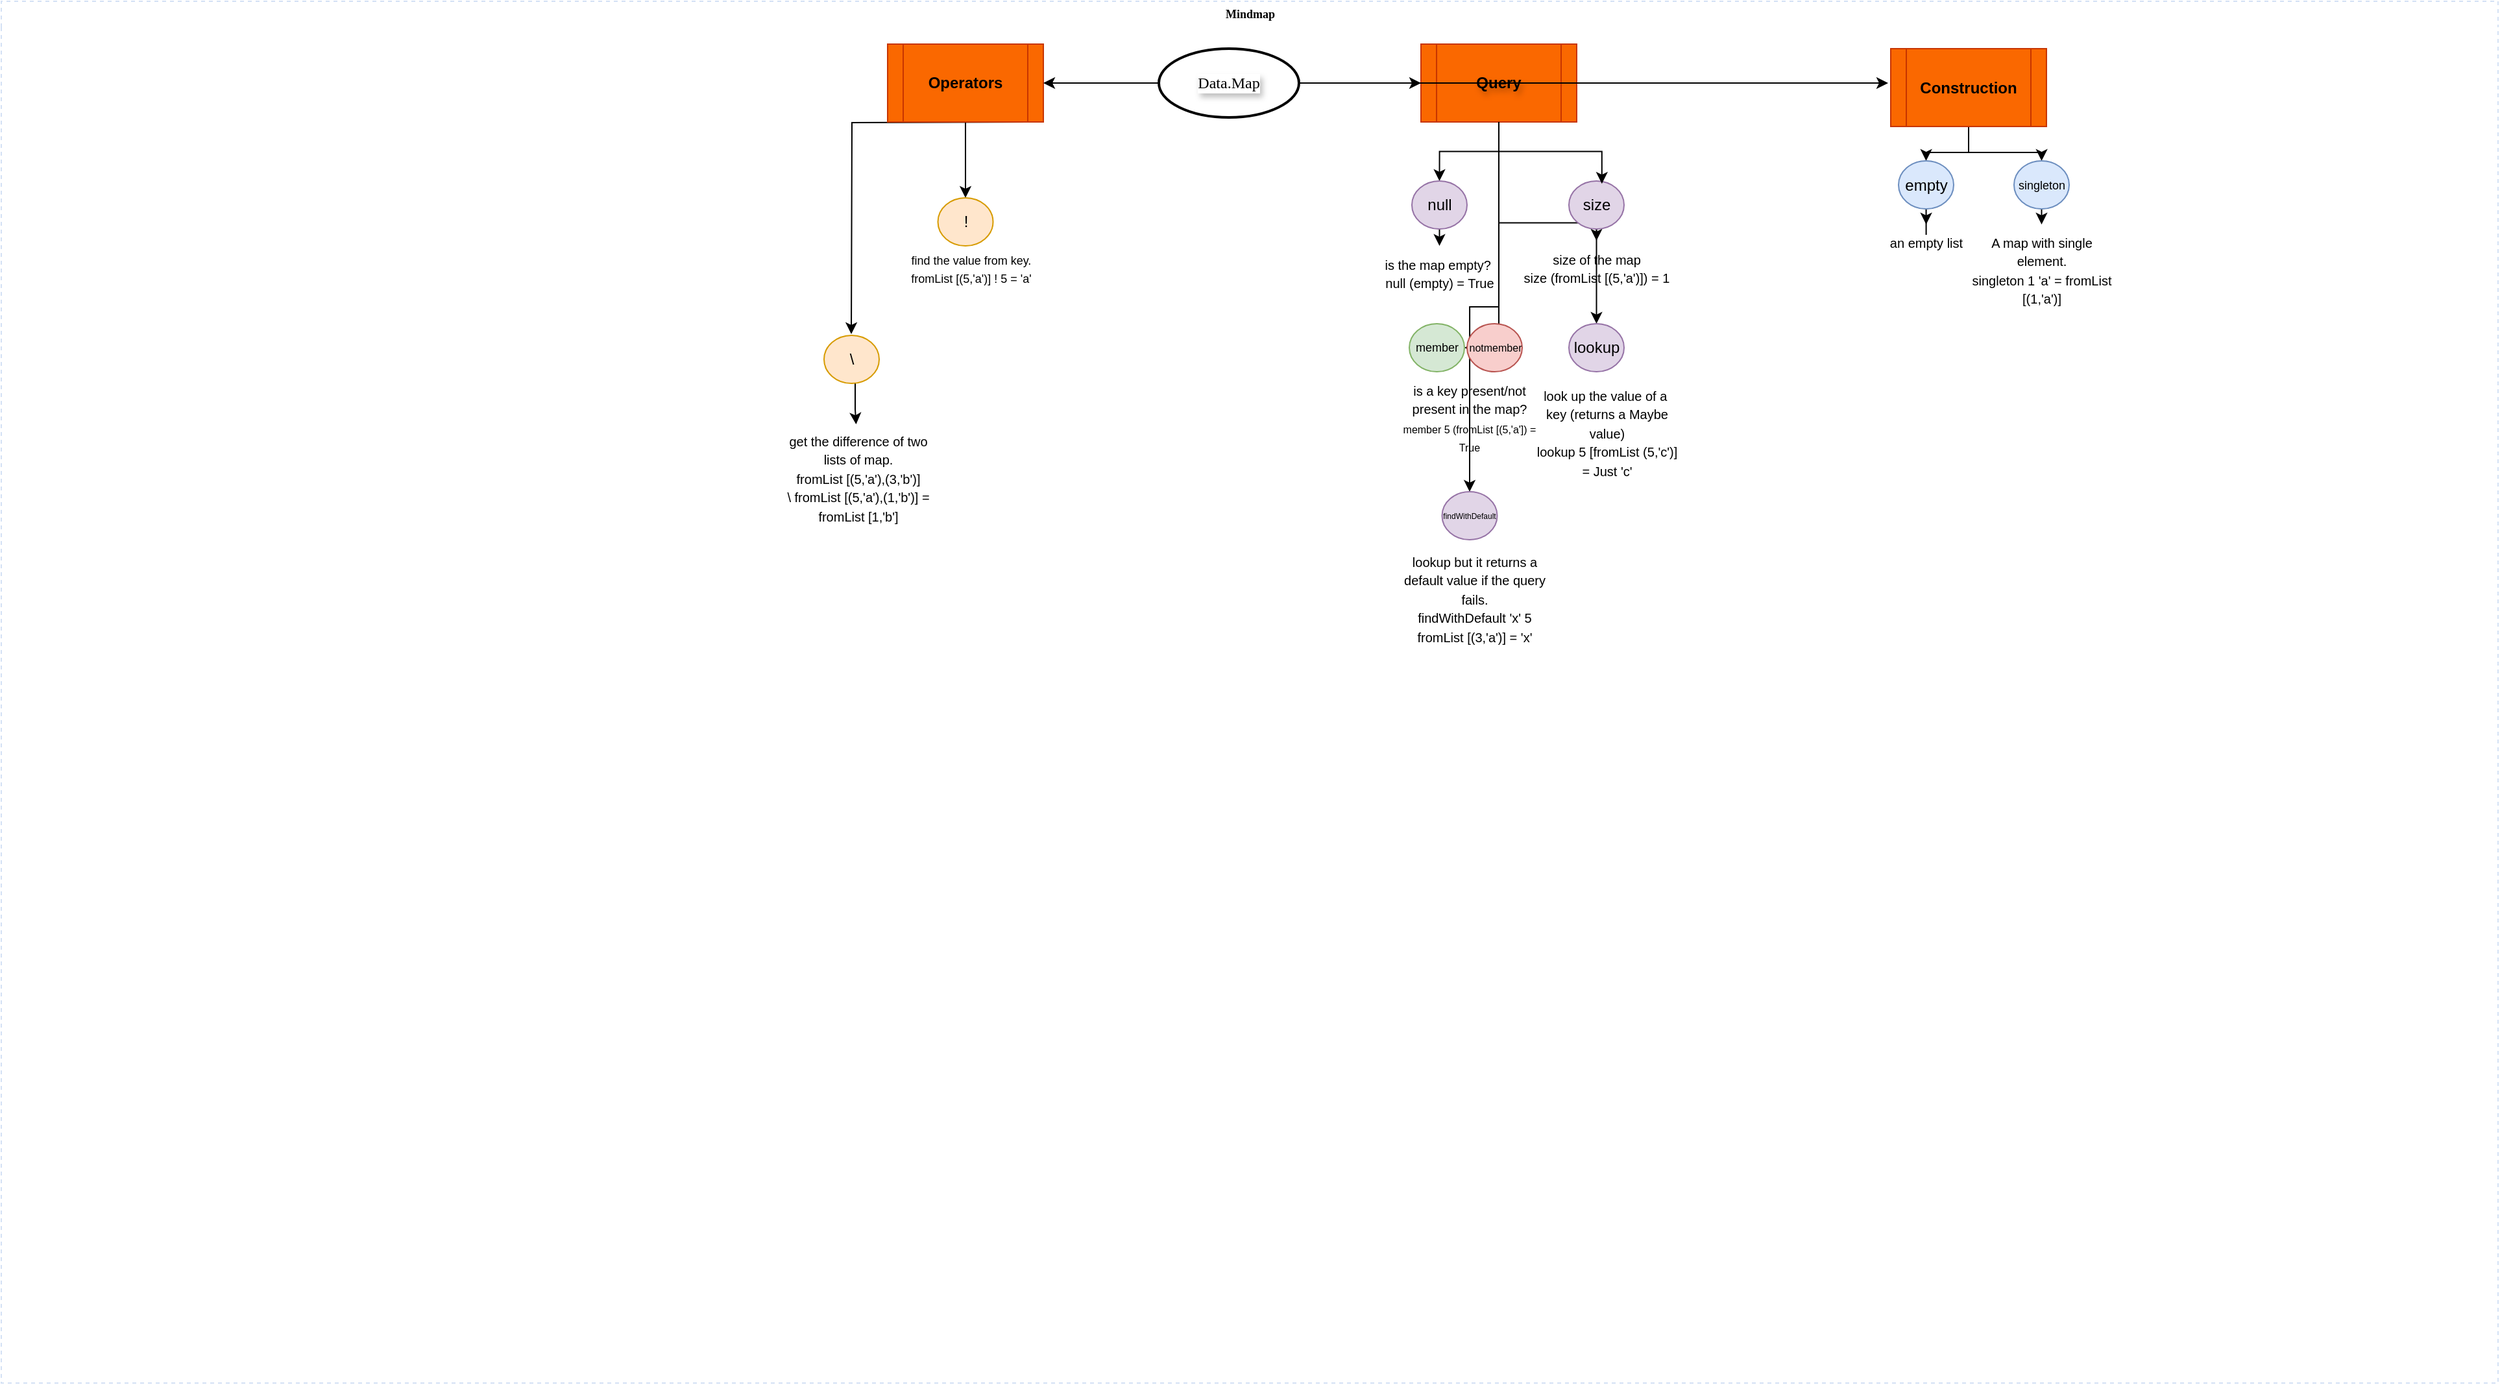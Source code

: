 <mxfile border="50" scale="3" compressed="false" locked="false" version="24.8.6">
  <diagram name="Blank" id="YmL12bMKpDGza6XwsDPr">
    <mxGraphModel dx="1313" dy="1218" grid="0" gridSize="10" guides="1" tooltips="1" connect="1" arrows="1" fold="1" page="0" pageScale="1" pageWidth="827" pageHeight="1169" background="none" math="1" shadow="0">
      <root>
        <mxCell id="X5NqExCQtvZxIxQ7pmgY-0" />
        <mxCell id="1" parent="X5NqExCQtvZxIxQ7pmgY-0" />
        <mxCell id="Gr0Zq-AI6Quabplr0KPa-179" value="Mindmap" style="swimlane;html=1;startSize=20;horizontal=1;containerType=tree;labelBackgroundColor=none;strokeColor=#D4E1F5;strokeWidth=1;fillColor=none;fontFamily=Comic Sans MS;fontSize=9;swimlaneLine=0;dashed=1;collapsible=0;" parent="1" vertex="1">
          <mxGeometry x="219" y="-200" width="1924" height="1065" as="geometry" />
        </mxCell>
        <mxCell id="AG7CsUv1BUj_aHWcoPG0-14" style="edgeStyle=orthogonalEdgeStyle;rounded=0;orthogonalLoop=1;jettySize=auto;html=1;" edge="1" parent="Gr0Zq-AI6Quabplr0KPa-179" source="Gr0Zq-AI6Quabplr0KPa-180" target="AG7CsUv1BUj_aHWcoPG0-15">
          <mxGeometry relative="1" as="geometry">
            <mxPoint x="1092.857" y="63" as="targetPoint" />
          </mxGeometry>
        </mxCell>
        <mxCell id="Gr0Zq-AI6Quabplr0KPa-180" value="&lt;font face=&quot;Comic Sans MS&quot;&gt;Data.Map&lt;/font&gt;" style="ellipse;whiteSpace=wrap;html=1;align=center;container=1;recursiveResize=0;treeFolding=1;strokeWidth=2;textShadow=1;labelBorderColor=none;labelBackgroundColor=default;" parent="Gr0Zq-AI6Quabplr0KPa-179" vertex="1">
          <mxGeometry x="892" y="36.5" width="108" height="53" as="geometry" />
        </mxCell>
        <mxCell id="AG7CsUv1BUj_aHWcoPG0-3" style="edgeStyle=orthogonalEdgeStyle;rounded=0;orthogonalLoop=1;jettySize=auto;html=1;entryX=0.5;entryY=0;entryDx=0;entryDy=0;" edge="1" parent="Gr0Zq-AI6Quabplr0KPa-179" source="AG7CsUv1BUj_aHWcoPG0-2" target="AG7CsUv1BUj_aHWcoPG0-4">
          <mxGeometry relative="1" as="geometry">
            <mxPoint x="743" y="122.833" as="targetPoint" />
          </mxGeometry>
        </mxCell>
        <mxCell id="AG7CsUv1BUj_aHWcoPG0-9" style="edgeStyle=orthogonalEdgeStyle;rounded=0;orthogonalLoop=1;jettySize=auto;html=1;exitX=0.5;exitY=1;exitDx=0;exitDy=0;" edge="1" parent="Gr0Zq-AI6Quabplr0KPa-179">
          <mxGeometry relative="1" as="geometry">
            <mxPoint x="655" y="256.5" as="targetPoint" />
            <mxPoint x="791.0" y="93" as="sourcePoint" />
          </mxGeometry>
        </mxCell>
        <mxCell id="AG7CsUv1BUj_aHWcoPG0-2" value="&lt;b&gt;Operators&lt;/b&gt;" style="shape=process;whiteSpace=wrap;html=1;backgroundOutline=1;fillColor=#fa6800;fontColor=#000000;strokeColor=#C73500;" vertex="1" parent="Gr0Zq-AI6Quabplr0KPa-179">
          <mxGeometry x="683" y="33" width="120" height="60" as="geometry" />
        </mxCell>
        <mxCell id="AG7CsUv1BUj_aHWcoPG0-1" style="edgeStyle=orthogonalEdgeStyle;rounded=0;orthogonalLoop=1;jettySize=auto;html=1;" edge="1" parent="Gr0Zq-AI6Quabplr0KPa-179" source="Gr0Zq-AI6Quabplr0KPa-180" target="AG7CsUv1BUj_aHWcoPG0-2">
          <mxGeometry relative="1" as="geometry">
            <mxPoint x="783" y="63" as="targetPoint" />
          </mxGeometry>
        </mxCell>
        <mxCell id="AG7CsUv1BUj_aHWcoPG0-4" value="!" style="ellipse;whiteSpace=wrap;html=1;fillColor=#ffe6cc;strokeColor=#d79b00;" vertex="1" parent="Gr0Zq-AI6Quabplr0KPa-179">
          <mxGeometry x="721.75" y="151.5" width="42.5" height="37" as="geometry" />
        </mxCell>
        <mxCell id="AG7CsUv1BUj_aHWcoPG0-8" value="&lt;font style=&quot;font-size: 9px;&quot;&gt;find the value from key.&lt;/font&gt;&lt;div&gt;&lt;font style=&quot;font-size: 9px;&quot;&gt;fromList [(5,&#39;a&#39;)] ! 5 = &#39;a&#39;&lt;/font&gt;&lt;/div&gt;" style="text;html=1;align=center;verticalAlign=top;whiteSpace=wrap;rounded=0;labelPosition=center;verticalLabelPosition=middle;" vertex="1" parent="Gr0Zq-AI6Quabplr0KPa-179">
          <mxGeometry x="688.5" y="184.5" width="117" height="60" as="geometry" />
        </mxCell>
        <mxCell id="AG7CsUv1BUj_aHWcoPG0-12" style="edgeStyle=orthogonalEdgeStyle;rounded=0;orthogonalLoop=1;jettySize=auto;html=1;entryX=0.485;entryY=0.026;entryDx=0;entryDy=0;entryPerimeter=0;" edge="1" parent="Gr0Zq-AI6Quabplr0KPa-179" source="AG7CsUv1BUj_aHWcoPG0-11" target="AG7CsUv1BUj_aHWcoPG0-13">
          <mxGeometry relative="1" as="geometry">
            <mxPoint x="655.25" y="326.333" as="targetPoint" />
            <Array as="points">
              <mxPoint x="658" y="314.5" />
              <mxPoint x="659" y="314.5" />
            </Array>
          </mxGeometry>
        </mxCell>
        <mxCell id="AG7CsUv1BUj_aHWcoPG0-11" value="\\" style="ellipse;whiteSpace=wrap;html=1;fillColor=#ffe6cc;strokeColor=#d79b00;" vertex="1" parent="Gr0Zq-AI6Quabplr0KPa-179">
          <mxGeometry x="634" y="257.5" width="42.5" height="37" as="geometry" />
        </mxCell>
        <mxCell id="AG7CsUv1BUj_aHWcoPG0-13" value="&lt;font size=&quot;1&quot;&gt;get the difference of two lists of map.&lt;/font&gt;&lt;div&gt;&lt;font size=&quot;1&quot;&gt;fromList [(5,&#39;a&#39;),(3,&#39;b&#39;)] \\&amp;nbsp;&lt;/font&gt;&lt;span style=&quot;font-size: x-small; background-color: initial;&quot;&gt;fromList [(5,&#39;a&#39;),(1,&#39;b&#39;)] = fromList [1,&#39;b&#39;]&lt;/span&gt;&lt;/div&gt;" style="text;html=1;align=center;verticalAlign=top;whiteSpace=wrap;rounded=0;labelPosition=center;verticalLabelPosition=middle;" vertex="1" parent="Gr0Zq-AI6Quabplr0KPa-179">
          <mxGeometry x="602" y="324.5" width="117" height="60" as="geometry" />
        </mxCell>
        <mxCell id="AG7CsUv1BUj_aHWcoPG0-20" style="edgeStyle=orthogonalEdgeStyle;rounded=0;orthogonalLoop=1;jettySize=auto;html=1;entryX=0.5;entryY=0;entryDx=0;entryDy=0;" edge="1" parent="Gr0Zq-AI6Quabplr0KPa-179" source="AG7CsUv1BUj_aHWcoPG0-15" target="AG7CsUv1BUj_aHWcoPG0-19">
          <mxGeometry relative="1" as="geometry" />
        </mxCell>
        <mxCell id="AG7CsUv1BUj_aHWcoPG0-34" style="edgeStyle=orthogonalEdgeStyle;rounded=0;orthogonalLoop=1;jettySize=auto;html=1;entryX=1;entryY=0.5;entryDx=0;entryDy=0;" edge="1" parent="Gr0Zq-AI6Quabplr0KPa-179" source="AG7CsUv1BUj_aHWcoPG0-15" target="AG7CsUv1BUj_aHWcoPG0-32">
          <mxGeometry relative="1" as="geometry" />
        </mxCell>
        <mxCell id="AG7CsUv1BUj_aHWcoPG0-41" style="edgeStyle=orthogonalEdgeStyle;rounded=0;orthogonalLoop=1;jettySize=auto;html=1;" edge="1" parent="Gr0Zq-AI6Quabplr0KPa-179" source="AG7CsUv1BUj_aHWcoPG0-15" target="AG7CsUv1BUj_aHWcoPG0-36">
          <mxGeometry relative="1" as="geometry" />
        </mxCell>
        <mxCell id="AG7CsUv1BUj_aHWcoPG0-43" style="edgeStyle=orthogonalEdgeStyle;rounded=0;orthogonalLoop=1;jettySize=auto;html=1;" edge="1" parent="Gr0Zq-AI6Quabplr0KPa-179" source="AG7CsUv1BUj_aHWcoPG0-15" target="AG7CsUv1BUj_aHWcoPG0-42">
          <mxGeometry relative="1" as="geometry" />
        </mxCell>
        <mxCell id="AG7CsUv1BUj_aHWcoPG0-15" value="&lt;b&gt;Query&lt;/b&gt;" style="shape=process;whiteSpace=wrap;html=1;backgroundOutline=1;fillColor=#fa6800;fontColor=#000000;strokeColor=#C73500;textShadow=1;" vertex="1" parent="Gr0Zq-AI6Quabplr0KPa-179">
          <mxGeometry x="1094" y="33" width="120" height="60" as="geometry" />
        </mxCell>
        <mxCell id="AG7CsUv1BUj_aHWcoPG0-23" style="edgeStyle=orthogonalEdgeStyle;rounded=0;orthogonalLoop=1;jettySize=auto;html=1;exitX=0.5;exitY=1;exitDx=0;exitDy=0;entryX=0.5;entryY=0;entryDx=0;entryDy=0;" edge="1" parent="Gr0Zq-AI6Quabplr0KPa-179" source="AG7CsUv1BUj_aHWcoPG0-19" target="AG7CsUv1BUj_aHWcoPG0-21">
          <mxGeometry relative="1" as="geometry" />
        </mxCell>
        <mxCell id="AG7CsUv1BUj_aHWcoPG0-19" value="null" style="ellipse;whiteSpace=wrap;html=1;fillColor=#e1d5e7;strokeColor=#9673a6;" vertex="1" parent="Gr0Zq-AI6Quabplr0KPa-179">
          <mxGeometry x="1087" y="138.5" width="42.5" height="37" as="geometry" />
        </mxCell>
        <mxCell id="AG7CsUv1BUj_aHWcoPG0-21" value="&lt;font size=&quot;1&quot;&gt;is the map empty?&amp;nbsp;&lt;/font&gt;&lt;div&gt;&lt;font size=&quot;1&quot;&gt;null (empty) = True&lt;/font&gt;&lt;/div&gt;" style="text;html=1;align=center;verticalAlign=top;whiteSpace=wrap;rounded=0;labelPosition=center;verticalLabelPosition=middle;" vertex="1" parent="Gr0Zq-AI6Quabplr0KPa-179">
          <mxGeometry x="1049.75" y="188.5" width="117" height="60" as="geometry" />
        </mxCell>
        <mxCell id="AG7CsUv1BUj_aHWcoPG0-30" style="edgeStyle=orthogonalEdgeStyle;rounded=0;orthogonalLoop=1;jettySize=auto;html=1;exitX=0.5;exitY=1;exitDx=0;exitDy=0;entryX=0.5;entryY=0;entryDx=0;entryDy=0;" edge="1" parent="Gr0Zq-AI6Quabplr0KPa-179" source="AG7CsUv1BUj_aHWcoPG0-24" target="AG7CsUv1BUj_aHWcoPG0-27">
          <mxGeometry relative="1" as="geometry" />
        </mxCell>
        <mxCell id="AG7CsUv1BUj_aHWcoPG0-24" value="size" style="ellipse;whiteSpace=wrap;html=1;fillColor=#e1d5e7;strokeColor=#9673a6;" vertex="1" parent="Gr0Zq-AI6Quabplr0KPa-179">
          <mxGeometry x="1208" y="138.5" width="42.5" height="37" as="geometry" />
        </mxCell>
        <mxCell id="AG7CsUv1BUj_aHWcoPG0-26" style="edgeStyle=orthogonalEdgeStyle;rounded=0;orthogonalLoop=1;jettySize=auto;html=1;entryX=0.598;entryY=0.057;entryDx=0;entryDy=0;entryPerimeter=0;" edge="1" parent="Gr0Zq-AI6Quabplr0KPa-179" source="AG7CsUv1BUj_aHWcoPG0-15" target="AG7CsUv1BUj_aHWcoPG0-24">
          <mxGeometry relative="1" as="geometry" />
        </mxCell>
        <mxCell id="AG7CsUv1BUj_aHWcoPG0-27" value="&lt;font size=&quot;1&quot;&gt;size of the map&lt;br&gt;size (fromList [(5,&#39;a&#39;)]) = 1&lt;/font&gt;" style="text;html=1;align=center;verticalAlign=top;whiteSpace=wrap;rounded=0;labelPosition=center;verticalLabelPosition=middle;" vertex="1" parent="Gr0Zq-AI6Quabplr0KPa-179">
          <mxGeometry x="1170.75" y="184.5" width="117" height="60" as="geometry" />
        </mxCell>
        <mxCell id="AG7CsUv1BUj_aHWcoPG0-32" value="member" style="ellipse;whiteSpace=wrap;html=1;fontSize=9;fillColor=#d5e8d4;strokeColor=#82b366;" vertex="1" parent="Gr0Zq-AI6Quabplr0KPa-179">
          <mxGeometry x="1085" y="248.5" width="42.5" height="37" as="geometry" />
        </mxCell>
        <mxCell id="AG7CsUv1BUj_aHWcoPG0-33" value="notmember" style="ellipse;whiteSpace=wrap;html=1;fontSize=8;fillColor=#f8cecc;strokeColor=#b85450;" vertex="1" parent="Gr0Zq-AI6Quabplr0KPa-179">
          <mxGeometry x="1129.5" y="248.5" width="42.5" height="37" as="geometry" />
        </mxCell>
        <mxCell id="AG7CsUv1BUj_aHWcoPG0-35" value="&lt;font size=&quot;1&quot;&gt;is a key present/not present in the map?&lt;/font&gt;&lt;div&gt;&lt;font style=&quot;font-size: 8px;&quot;&gt;member 5 (fromList [(5,&#39;a&#39;]) = True&lt;/font&gt;&lt;/div&gt;" style="text;html=1;align=center;verticalAlign=top;whiteSpace=wrap;rounded=0;labelPosition=center;verticalLabelPosition=middle;" vertex="1" parent="Gr0Zq-AI6Quabplr0KPa-179">
          <mxGeometry x="1073" y="285.5" width="117" height="60" as="geometry" />
        </mxCell>
        <mxCell id="AG7CsUv1BUj_aHWcoPG0-36" value="lookup" style="ellipse;whiteSpace=wrap;html=1;fillColor=#e1d5e7;strokeColor=#9673a6;" vertex="1" parent="Gr0Zq-AI6Quabplr0KPa-179">
          <mxGeometry x="1208" y="248.5" width="42.5" height="37" as="geometry" />
        </mxCell>
        <mxCell id="AG7CsUv1BUj_aHWcoPG0-37" value="&lt;font size=&quot;1&quot;&gt;look up the value of a&amp;nbsp; key (returns a Maybe value)&lt;/font&gt;&lt;div&gt;&lt;font size=&quot;1&quot;&gt;lookup 5 [fromList (5,&#39;c&#39;)] = Just &#39;c&#39;&lt;/font&gt;&lt;/div&gt;" style="text;html=1;align=center;verticalAlign=top;whiteSpace=wrap;rounded=0;labelPosition=center;verticalLabelPosition=middle;" vertex="1" parent="Gr0Zq-AI6Quabplr0KPa-179">
          <mxGeometry x="1179" y="289.5" width="117" height="60" as="geometry" />
        </mxCell>
        <mxCell id="AG7CsUv1BUj_aHWcoPG0-42" value="findWithDefault" style="ellipse;whiteSpace=wrap;html=1;fillColor=#e1d5e7;strokeColor=#9673a6;fontSize=6;" vertex="1" parent="Gr0Zq-AI6Quabplr0KPa-179">
          <mxGeometry x="1110.25" y="378" width="42.5" height="37" as="geometry" />
        </mxCell>
        <mxCell id="AG7CsUv1BUj_aHWcoPG0-44" value="&lt;font size=&quot;1&quot;&gt;lookup but it returns a default value if the query fails.&lt;/font&gt;&lt;div&gt;&lt;font size=&quot;1&quot;&gt;findWithDefault &#39;x&#39; 5 fromList [(3,&#39;a&#39;)] = &#39;x&#39;&lt;/font&gt;&lt;/div&gt;" style="text;html=1;align=center;verticalAlign=top;whiteSpace=wrap;rounded=0;labelPosition=center;verticalLabelPosition=middle;" vertex="1" parent="Gr0Zq-AI6Quabplr0KPa-179">
          <mxGeometry x="1077" y="418" width="117" height="60" as="geometry" />
        </mxCell>
        <mxCell id="AG7CsUv1BUj_aHWcoPG0-50" style="edgeStyle=orthogonalEdgeStyle;rounded=0;orthogonalLoop=1;jettySize=auto;html=1;exitX=0.5;exitY=1;exitDx=0;exitDy=0;entryX=0.5;entryY=0;entryDx=0;entryDy=0;" edge="1" parent="Gr0Zq-AI6Quabplr0KPa-179" source="AG7CsUv1BUj_aHWcoPG0-45" target="AG7CsUv1BUj_aHWcoPG0-47">
          <mxGeometry relative="1" as="geometry" />
        </mxCell>
        <mxCell id="AG7CsUv1BUj_aHWcoPG0-54" style="edgeStyle=orthogonalEdgeStyle;rounded=0;orthogonalLoop=1;jettySize=auto;html=1;exitX=0.5;exitY=1;exitDx=0;exitDy=0;entryX=0.5;entryY=0;entryDx=0;entryDy=0;" edge="1" parent="Gr0Zq-AI6Quabplr0KPa-179" source="AG7CsUv1BUj_aHWcoPG0-45" target="AG7CsUv1BUj_aHWcoPG0-51">
          <mxGeometry relative="1" as="geometry" />
        </mxCell>
        <mxCell id="AG7CsUv1BUj_aHWcoPG0-45" value="&lt;b&gt;Construction&lt;/b&gt;" style="shape=process;whiteSpace=wrap;html=1;backgroundOutline=1;fillColor=#fa6800;fontColor=#000000;strokeColor=#C73500;" vertex="1" parent="Gr0Zq-AI6Quabplr0KPa-179">
          <mxGeometry x="1456" y="36.5" width="120" height="60" as="geometry" />
        </mxCell>
        <mxCell id="AG7CsUv1BUj_aHWcoPG0-46" style="edgeStyle=orthogonalEdgeStyle;rounded=0;orthogonalLoop=1;jettySize=auto;html=1;" edge="1" parent="Gr0Zq-AI6Quabplr0KPa-179" source="Gr0Zq-AI6Quabplr0KPa-180">
          <mxGeometry relative="1" as="geometry">
            <mxPoint x="1454" y="63" as="targetPoint" />
          </mxGeometry>
        </mxCell>
        <mxCell id="AG7CsUv1BUj_aHWcoPG0-49" style="edgeStyle=orthogonalEdgeStyle;rounded=0;orthogonalLoop=1;jettySize=auto;html=1;exitX=0.5;exitY=1;exitDx=0;exitDy=0;" edge="1" parent="Gr0Zq-AI6Quabplr0KPa-179" source="AG7CsUv1BUj_aHWcoPG0-47" target="AG7CsUv1BUj_aHWcoPG0-48">
          <mxGeometry relative="1" as="geometry" />
        </mxCell>
        <mxCell id="AG7CsUv1BUj_aHWcoPG0-47" value="empty" style="ellipse;whiteSpace=wrap;html=1;fillColor=#dae8fc;strokeColor=#6c8ebf;" vertex="1" parent="Gr0Zq-AI6Quabplr0KPa-179">
          <mxGeometry x="1462" y="123" width="42.5" height="37" as="geometry" />
        </mxCell>
        <mxCell id="AG7CsUv1BUj_aHWcoPG0-48" value="&lt;font size=&quot;1&quot;&gt;an empty list&lt;/font&gt;" style="text;html=1;align=center;verticalAlign=top;whiteSpace=wrap;rounded=0;labelPosition=center;verticalLabelPosition=middle;" vertex="1" parent="Gr0Zq-AI6Quabplr0KPa-179">
          <mxGeometry x="1424.75" y="172" width="117" height="60" as="geometry" />
        </mxCell>
        <mxCell id="AG7CsUv1BUj_aHWcoPG0-53" style="edgeStyle=orthogonalEdgeStyle;rounded=0;orthogonalLoop=1;jettySize=auto;html=1;exitX=0.5;exitY=1;exitDx=0;exitDy=0;entryX=0.5;entryY=0;entryDx=0;entryDy=0;" edge="1" parent="Gr0Zq-AI6Quabplr0KPa-179" source="AG7CsUv1BUj_aHWcoPG0-51" target="AG7CsUv1BUj_aHWcoPG0-52">
          <mxGeometry relative="1" as="geometry" />
        </mxCell>
        <mxCell id="AG7CsUv1BUj_aHWcoPG0-51" value="singleton" style="ellipse;whiteSpace=wrap;html=1;fillColor=#dae8fc;strokeColor=#6c8ebf;fontSize=9;" vertex="1" parent="Gr0Zq-AI6Quabplr0KPa-179">
          <mxGeometry x="1551" y="123" width="42.5" height="37" as="geometry" />
        </mxCell>
        <mxCell id="AG7CsUv1BUj_aHWcoPG0-52" value="&lt;font size=&quot;1&quot;&gt;A map with single element.&lt;br&gt;singleton 1 &#39;a&#39; = fromList [(1,&#39;a&#39;)]&lt;/font&gt;" style="text;html=1;align=center;verticalAlign=top;whiteSpace=wrap;rounded=0;labelPosition=center;verticalLabelPosition=middle;" vertex="1" parent="Gr0Zq-AI6Quabplr0KPa-179">
          <mxGeometry x="1513.75" y="172" width="117" height="60" as="geometry" />
        </mxCell>
      </root>
    </mxGraphModel>
  </diagram>
</mxfile>
